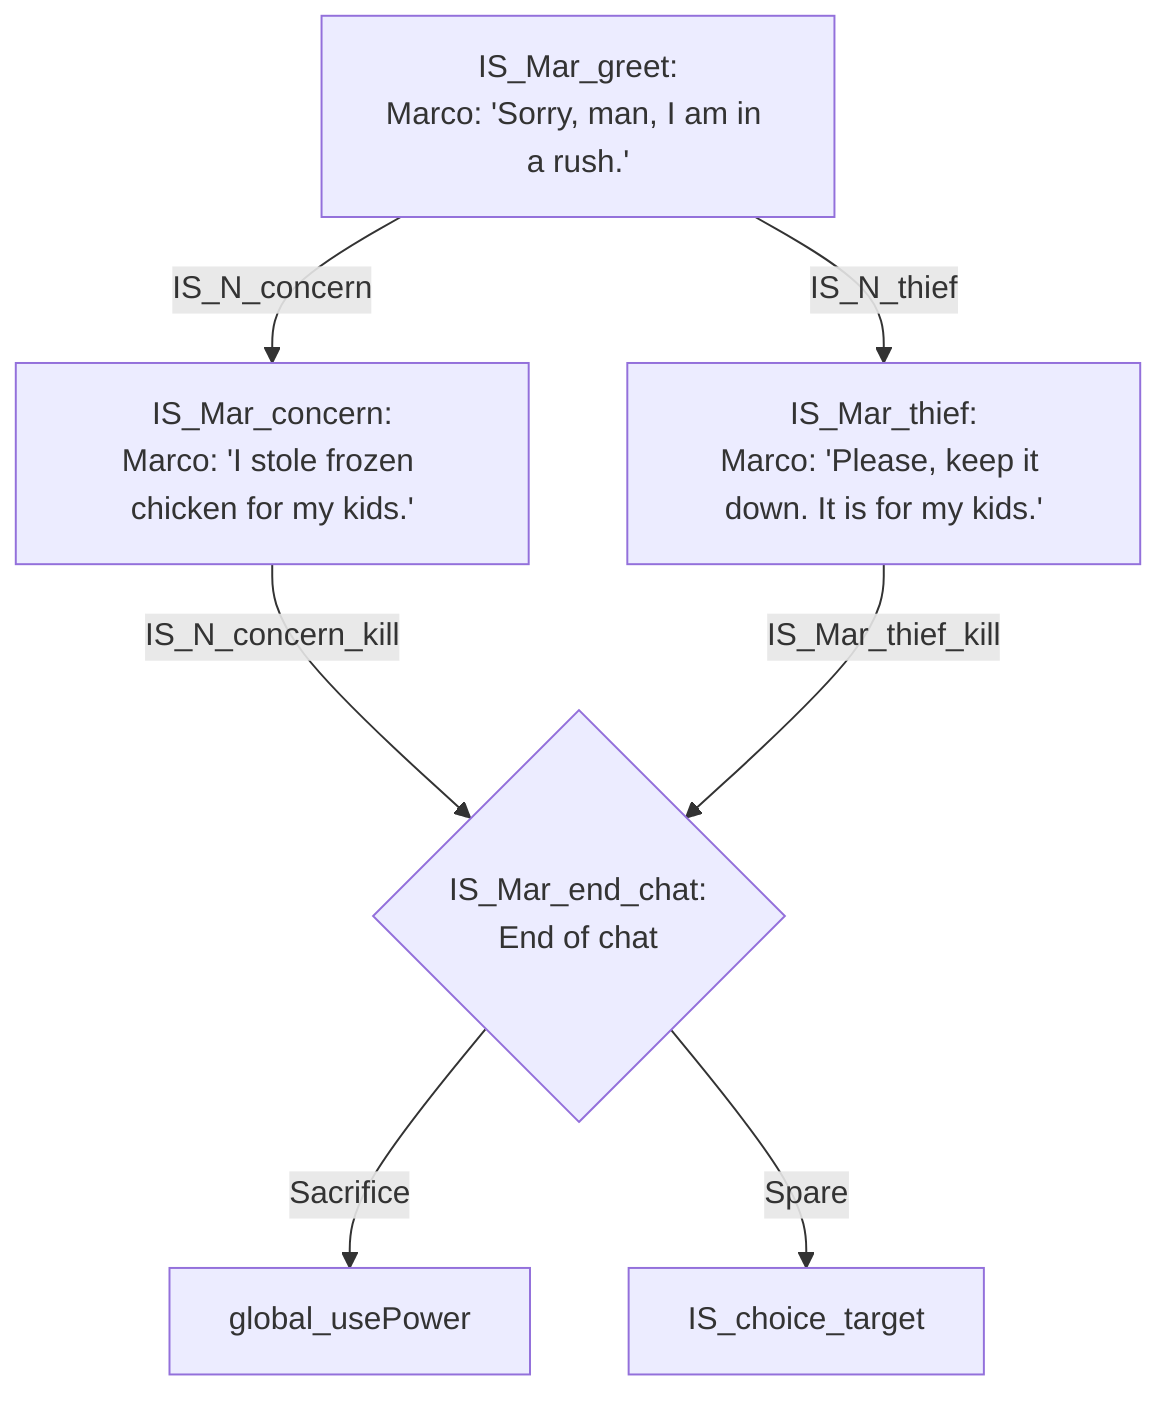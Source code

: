 flowchart TD
direction LR

%% ---------- MARCO (IS_Mar_*) ----------
IS_Mar_greet["IS_Mar_greet:<br/>Marco: 'Sorry, man, I am in a rush.'"] -->|IS_N_concern| IS_Mar_concern
IS_Mar_greet -->|IS_N_thief| IS_Mar_thief

%% --- Branch 1 : Concern (package) ---
IS_Mar_concern["IS_Mar_concern:<br/>Marco: 'I stole frozen chicken for my kids.'"]
IS_Mar_concern --> |IS_N_concern_kill| IS_Mar_end_chat

%% --- Branch 2 : Thief (call-out) ---
IS_Mar_thief["IS_Mar_thief:<br/>Marco: 'Please, keep it down. It is for my kids.'"]
IS_Mar_thief --> |IS_Mar_thief_kill| IS_Mar_end_chat

IS_Mar_end_chat{"IS_Mar_end_chat:<br/>End of chat"} -->|Sacrifice| global_usePower
IS_Mar_end_chat -->|Spare| IS_choice_target